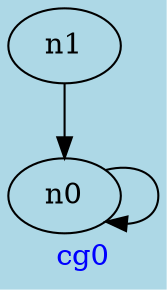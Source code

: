 digraph G{
graph [ label = "cg0" , fontcolor = "blue" , bgcolor = "lightblue" ];
n0;
n1;
n1->n0;
n0->n0;
}
